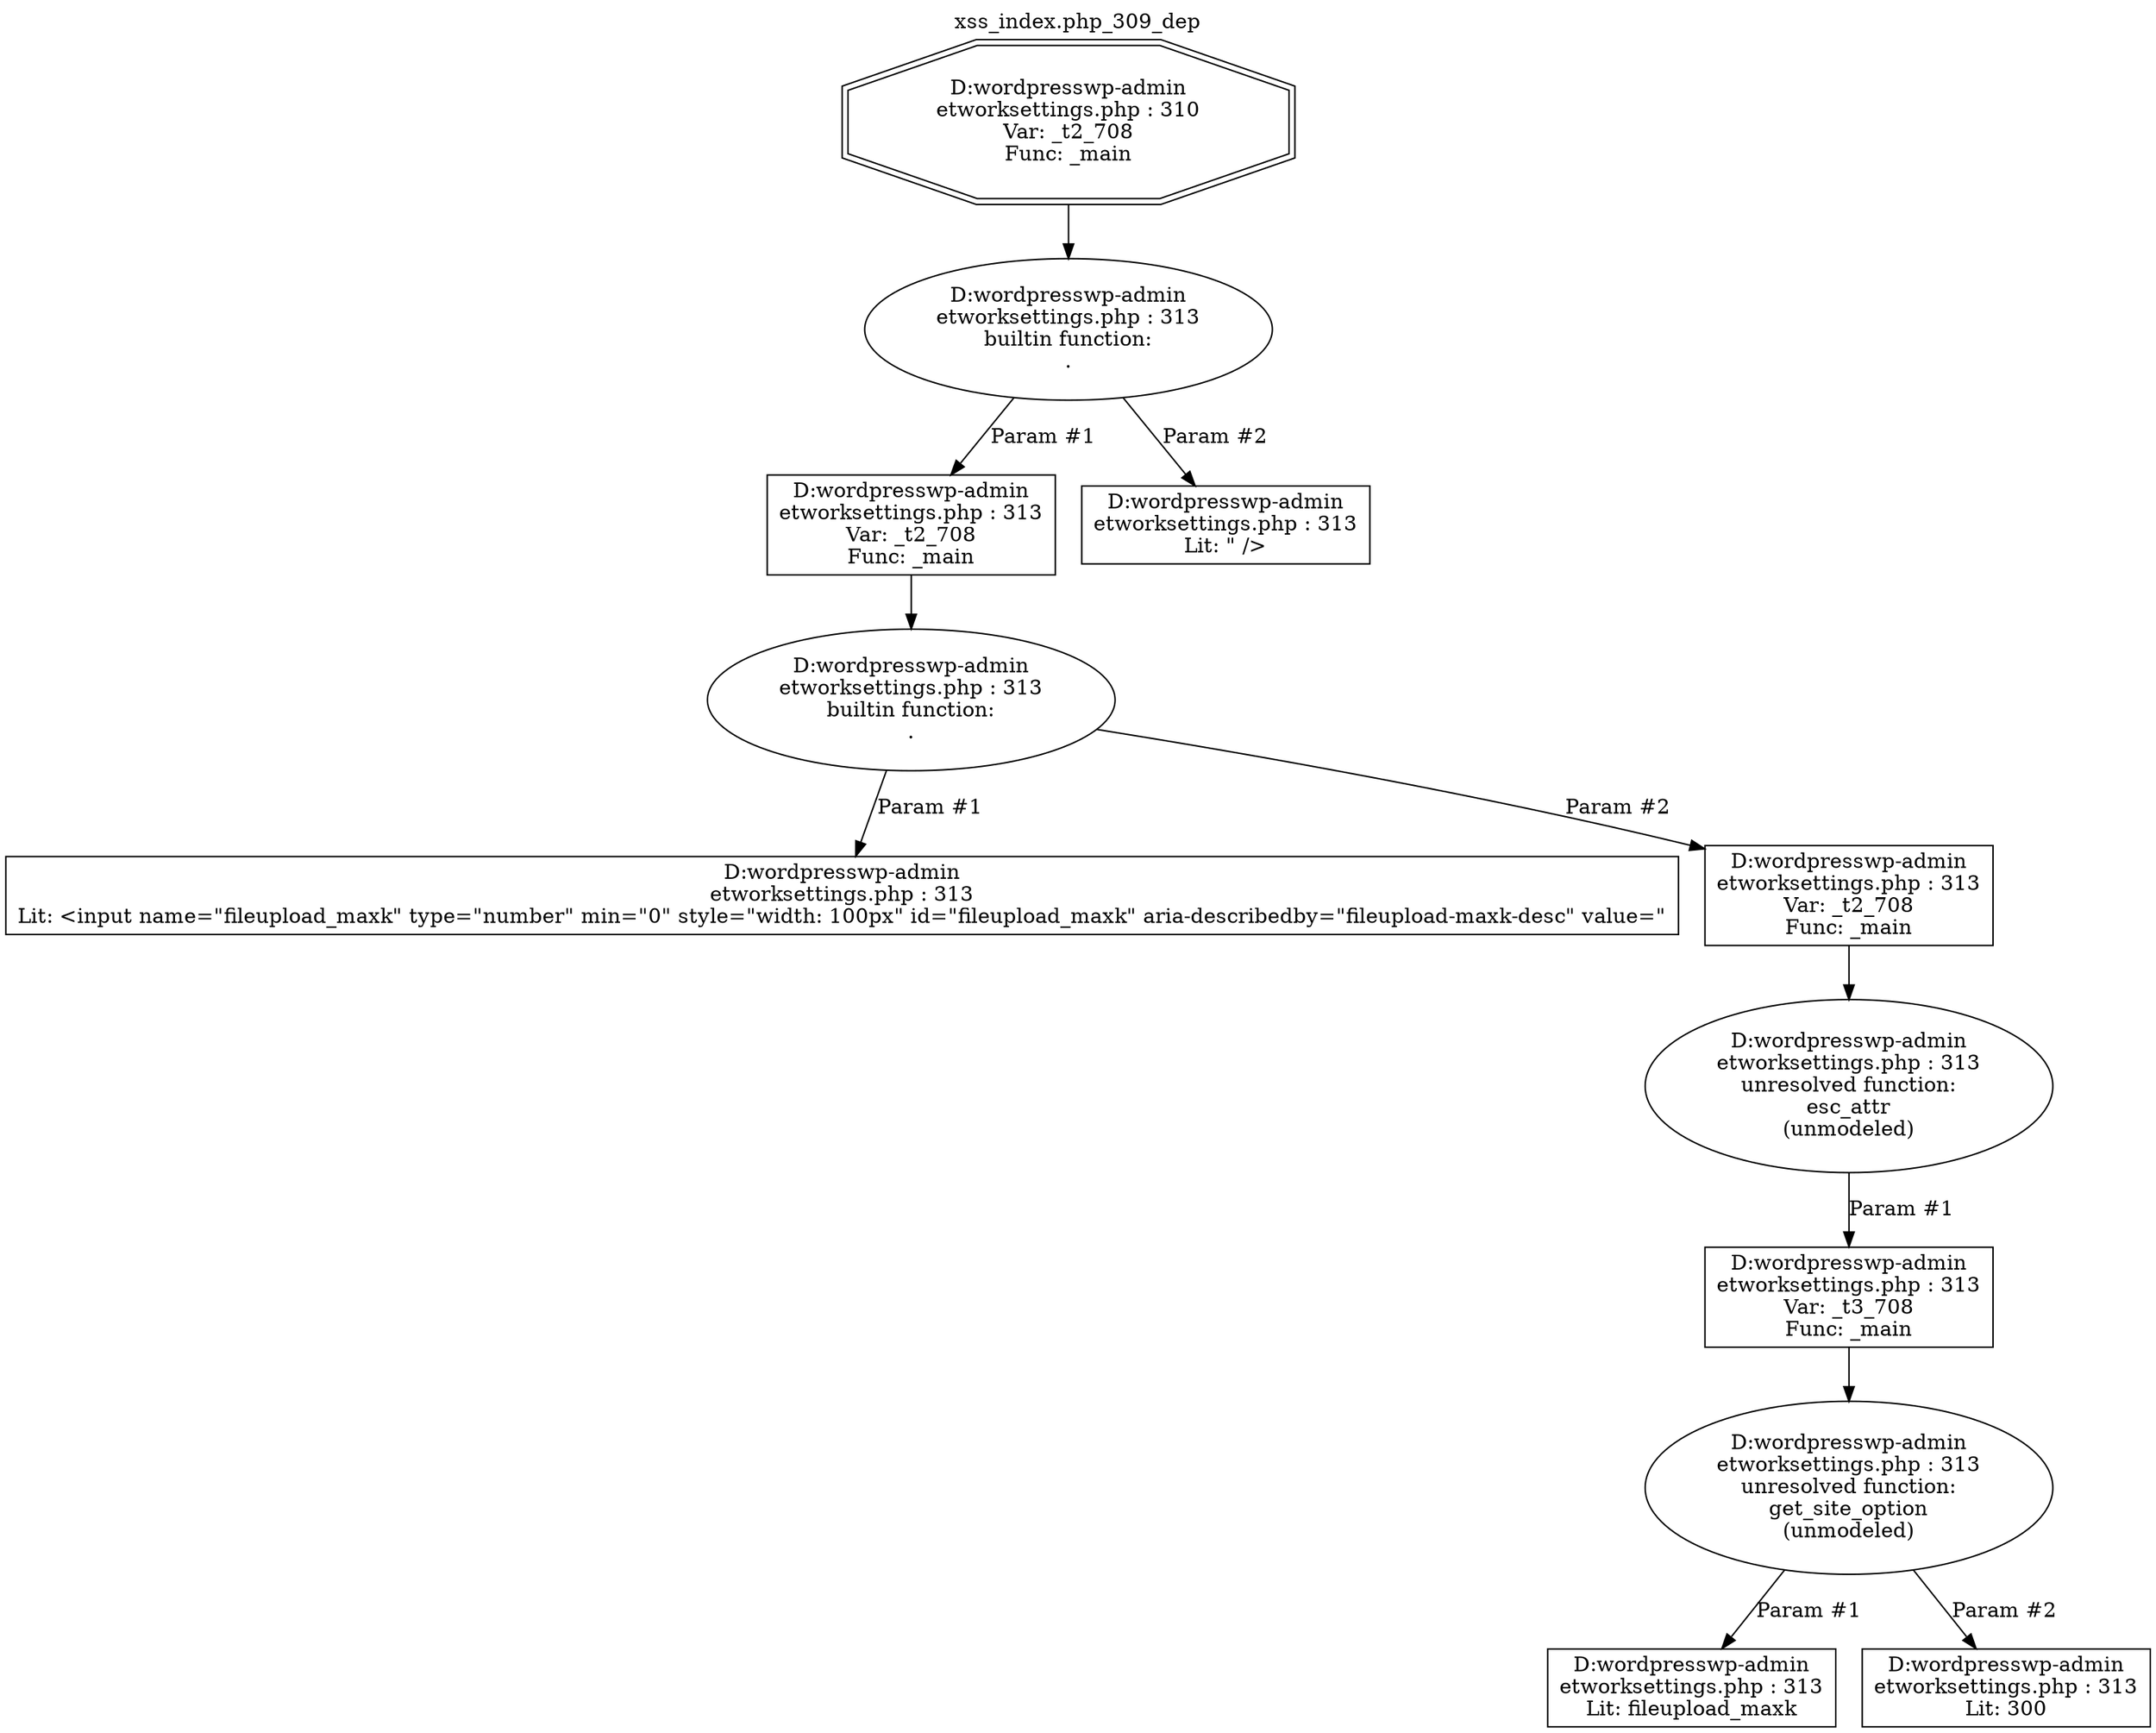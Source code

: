 digraph cfg {
  label="xss_index.php_309_dep";
  labelloc=t;
  n1 [shape=doubleoctagon, label="D:\wordpress\wp-admin\network\settings.php : 310\nVar: _t2_708\nFunc: _main\n"];
  n2 [shape=ellipse, label="D:\wordpress\wp-admin\network\settings.php : 313\nbuiltin function:\n.\n"];
  n3 [shape=box, label="D:\wordpress\wp-admin\network\settings.php : 313\nVar: _t2_708\nFunc: _main\n"];
  n4 [shape=ellipse, label="D:\wordpress\wp-admin\network\settings.php : 313\nbuiltin function:\n.\n"];
  n5 [shape=box, label="D:\wordpress\wp-admin\network\settings.php : 313\nLit: <input name=\"fileupload_maxk\" type=\"number\" min=\"0\" style=\"width: 100px\" id=\"fileupload_maxk\" aria-describedby=\"fileupload-maxk-desc\" value=\"\n"];
  n6 [shape=box, label="D:\wordpress\wp-admin\network\settings.php : 313\nVar: _t2_708\nFunc: _main\n"];
  n7 [shape=ellipse, label="D:\wordpress\wp-admin\network\settings.php : 313\nunresolved function:\nesc_attr\n(unmodeled)\n"];
  n8 [shape=box, label="D:\wordpress\wp-admin\network\settings.php : 313\nVar: _t3_708\nFunc: _main\n"];
  n9 [shape=ellipse, label="D:\wordpress\wp-admin\network\settings.php : 313\nunresolved function:\nget_site_option\n(unmodeled)\n"];
  n10 [shape=box, label="D:\wordpress\wp-admin\network\settings.php : 313\nLit: fileupload_maxk\n"];
  n11 [shape=box, label="D:\wordpress\wp-admin\network\settings.php : 313\nLit: 300\n"];
  n12 [shape=box, label="D:\wordpress\wp-admin\network\settings.php : 313\nLit: \" />\n"];
  n1 -> n2;
  n3 -> n4;
  n4 -> n5[label="Param #1"];
  n4 -> n6[label="Param #2"];
  n6 -> n7;
  n8 -> n9;
  n9 -> n10[label="Param #1"];
  n9 -> n11[label="Param #2"];
  n7 -> n8[label="Param #1"];
  n2 -> n3[label="Param #1"];
  n2 -> n12[label="Param #2"];
}
